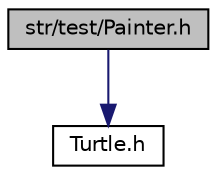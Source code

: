 digraph "str/test/Painter.h"
{
  edge [fontname="Helvetica",fontsize="10",labelfontname="Helvetica",labelfontsize="10"];
  node [fontname="Helvetica",fontsize="10",shape=record];
  Node0 [label="str/test/Painter.h",height=0.2,width=0.4,color="black", fillcolor="grey75", style="filled", fontcolor="black"];
  Node0 -> Node1 [color="midnightblue",fontsize="10",style="solid",fontname="Helvetica"];
  Node1 [label="Turtle.h",height=0.2,width=0.4,color="black", fillcolor="white", style="filled",URL="$d7/d6e/_turtle_8h.html"];
}
